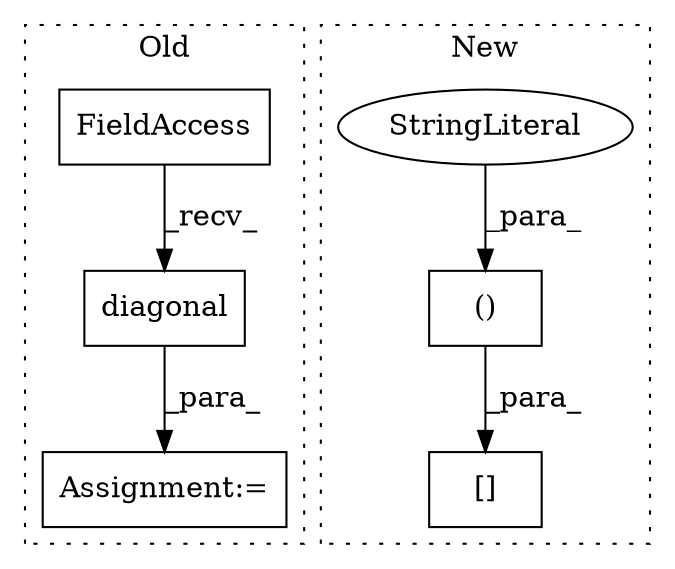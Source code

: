 digraph G {
subgraph cluster0 {
1 [label="diagonal" a="32" s="2294" l="10" shape="box"];
3 [label="Assignment:=" a="7" s="2278" l="1" shape="box"];
4 [label="FieldAccess" a="22" s="2281" l="12" shape="box"];
label = "Old";
style="dotted";
}
subgraph cluster1 {
2 [label="()" a="106" s="2571" l="31" shape="box"];
5 [label="[]" a="2" s="2555,2602" l="16,2" shape="box"];
6 [label="StringLiteral" a="45" s="2585" l="17" shape="ellipse"];
label = "New";
style="dotted";
}
1 -> 3 [label="_para_"];
2 -> 5 [label="_para_"];
4 -> 1 [label="_recv_"];
6 -> 2 [label="_para_"];
}